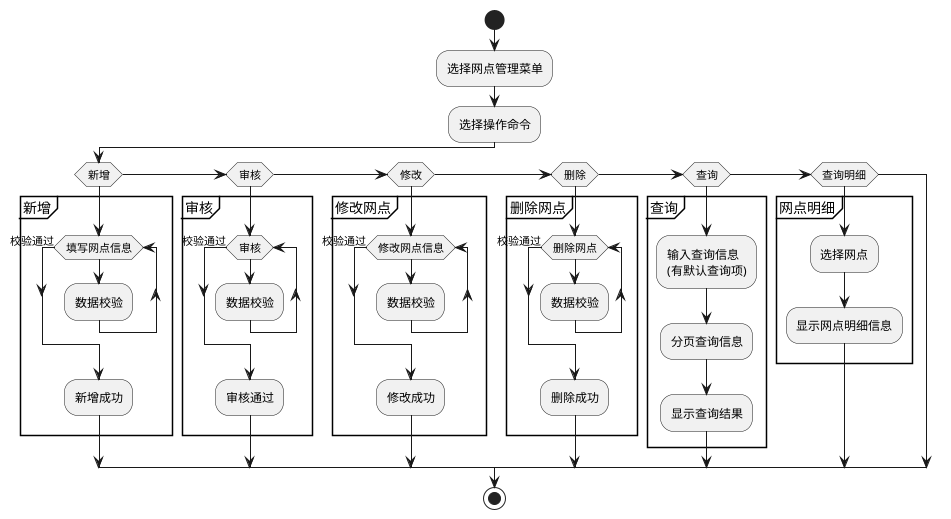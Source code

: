 @startuml
start
:选择网点管理菜单;
:选择操作命令;
if (新增)
    partition 新增 {
        while(填写网点信息)
        :数据校验;
        endwhile(校验通过)
        :新增成功;
    }
else if(审核)
    partition 审核 {
        while(审核)
        :数据校验;
        endwhile(校验通过)
        :审核通过;
    }
else if(修改)
    partition 修改网点 {
        while(修改网点信息)
        :数据校验;
        endwhile(校验通过)
        :修改成功;
    }
else if(删除)
    partition 删除网点 {
        while (删除网点)
        :数据校验;
        endwhile(校验通过)
        :删除成功;
    }
else if(查询)
    partition 查询 {
        :输入查询信息\n(有默认查询项);
        :分页查询信息;
        :显示查询结果;
    }
else if(查询明细)
    partition 网点明细 {
        :选择网点;
        :显示网点明细信息;
    }
endif
stop
@enduml